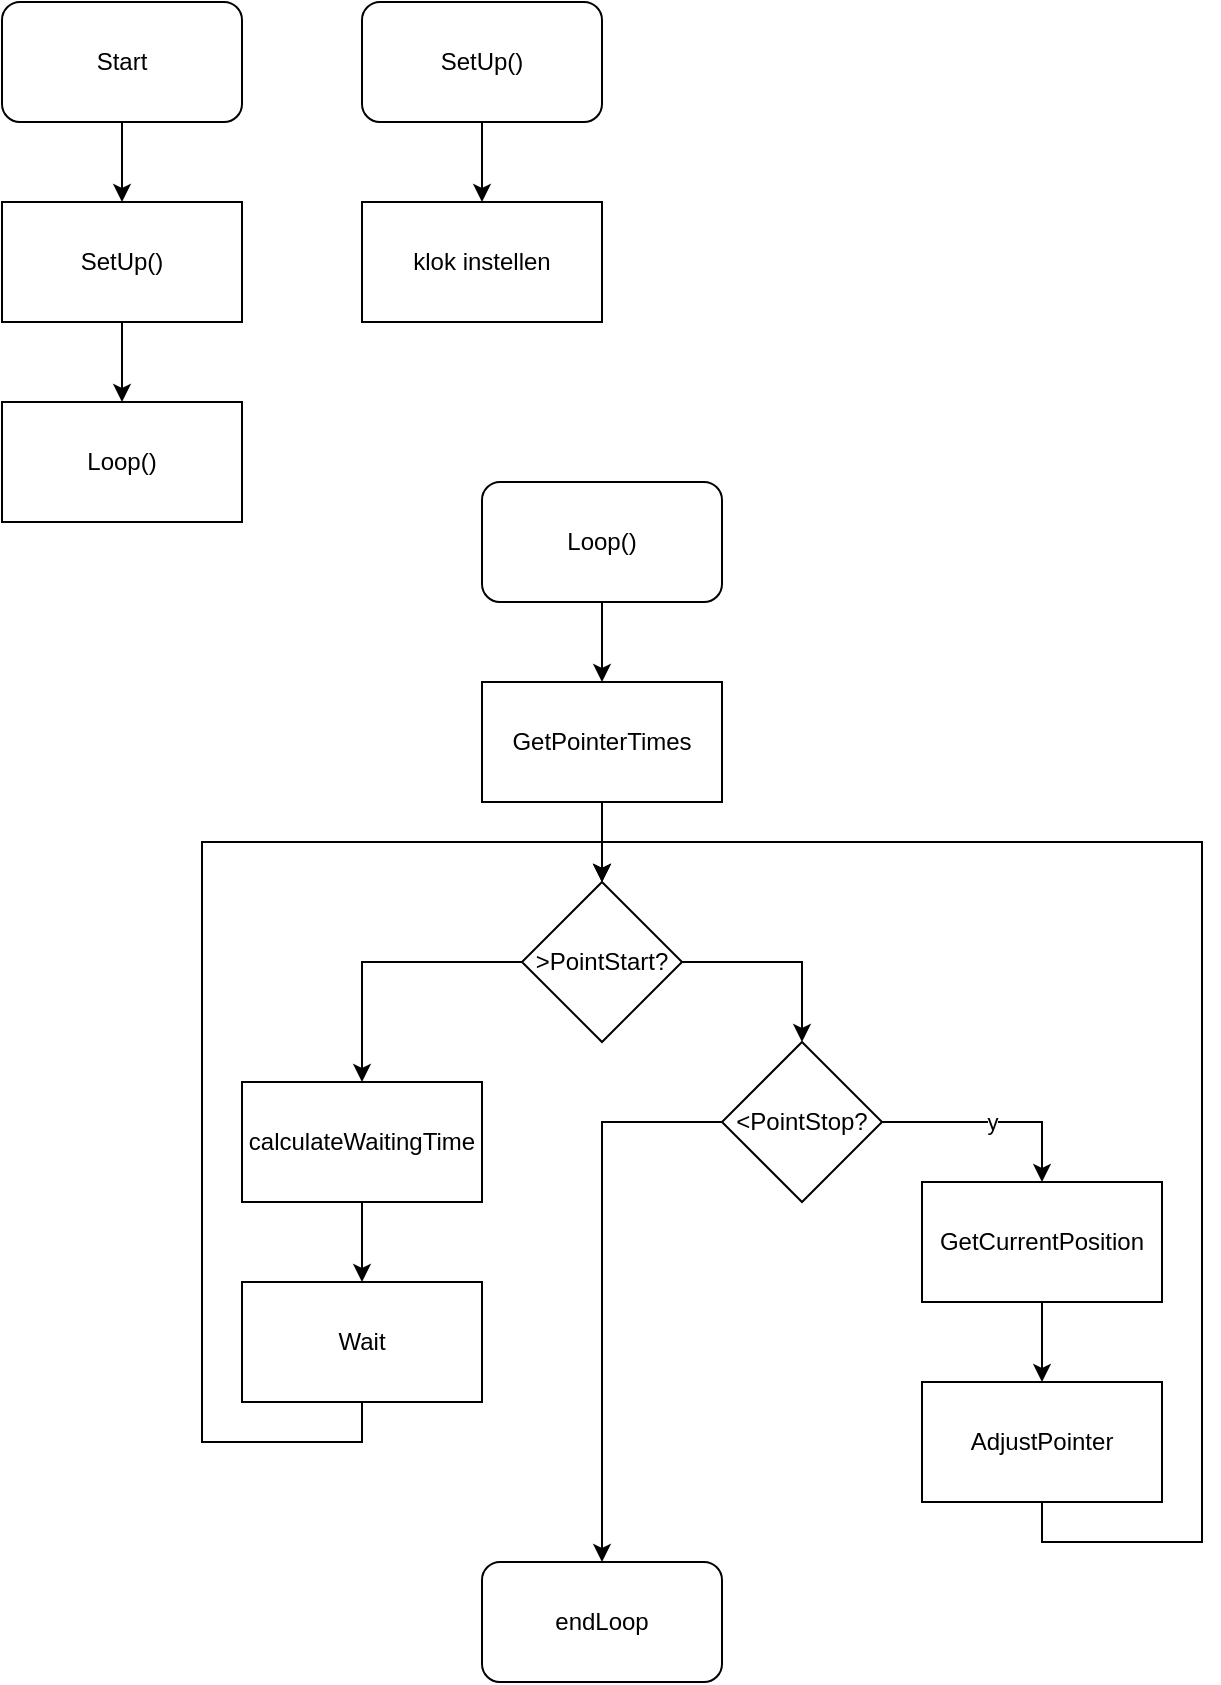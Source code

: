 <mxfile version="13.1.14" type="github"><diagram id="nDQQhAxj4RlYoFEvrxW1" name="Page-1"><mxGraphModel dx="782" dy="386" grid="1" gridSize="10" guides="1" tooltips="1" connect="1" arrows="1" fold="1" page="1" pageScale="1" pageWidth="827" pageHeight="1169" math="0" shadow="0"><root><mxCell id="0"/><mxCell id="1" parent="0"/><mxCell id="RxTnRU1faDmKkdIVSHsz-3" style="edgeStyle=orthogonalEdgeStyle;rounded=0;orthogonalLoop=1;jettySize=auto;html=1;exitX=0.5;exitY=1;exitDx=0;exitDy=0;entryX=0.5;entryY=0;entryDx=0;entryDy=0;" edge="1" parent="1" source="RxTnRU1faDmKkdIVSHsz-1" target="RxTnRU1faDmKkdIVSHsz-2"><mxGeometry relative="1" as="geometry"/></mxCell><mxCell id="RxTnRU1faDmKkdIVSHsz-1" value="Start" style="rounded=1;whiteSpace=wrap;html=1;" vertex="1" parent="1"><mxGeometry x="80" y="80" width="120" height="60" as="geometry"/></mxCell><mxCell id="RxTnRU1faDmKkdIVSHsz-5" style="edgeStyle=orthogonalEdgeStyle;rounded=0;orthogonalLoop=1;jettySize=auto;html=1;exitX=0.5;exitY=1;exitDx=0;exitDy=0;" edge="1" parent="1" source="RxTnRU1faDmKkdIVSHsz-2" target="RxTnRU1faDmKkdIVSHsz-4"><mxGeometry relative="1" as="geometry"/></mxCell><mxCell id="RxTnRU1faDmKkdIVSHsz-2" value="SetUp()" style="rounded=0;whiteSpace=wrap;html=1;" vertex="1" parent="1"><mxGeometry x="80" y="180" width="120" height="60" as="geometry"/></mxCell><mxCell id="RxTnRU1faDmKkdIVSHsz-4" value="Loop()" style="rounded=0;whiteSpace=wrap;html=1;" vertex="1" parent="1"><mxGeometry x="80" y="280" width="120" height="60" as="geometry"/></mxCell><mxCell id="RxTnRU1faDmKkdIVSHsz-8" style="edgeStyle=orthogonalEdgeStyle;rounded=0;orthogonalLoop=1;jettySize=auto;html=1;entryX=0.5;entryY=0;entryDx=0;entryDy=0;exitX=0.5;exitY=1;exitDx=0;exitDy=0;" edge="1" parent="1" source="RxTnRU1faDmKkdIVSHsz-9" target="RxTnRU1faDmKkdIVSHsz-7"><mxGeometry relative="1" as="geometry"><mxPoint x="330" y="140" as="sourcePoint"/></mxGeometry></mxCell><mxCell id="RxTnRU1faDmKkdIVSHsz-7" value="klok instellen" style="rounded=0;whiteSpace=wrap;html=1;" vertex="1" parent="1"><mxGeometry x="260" y="180" width="120" height="60" as="geometry"/></mxCell><mxCell id="RxTnRU1faDmKkdIVSHsz-9" value="SetUp()" style="rounded=1;whiteSpace=wrap;html=1;" vertex="1" parent="1"><mxGeometry x="260" y="80" width="120" height="60" as="geometry"/></mxCell><mxCell id="RxTnRU1faDmKkdIVSHsz-12" style="edgeStyle=orthogonalEdgeStyle;rounded=0;orthogonalLoop=1;jettySize=auto;html=1;exitX=0.5;exitY=1;exitDx=0;exitDy=0;entryX=0.5;entryY=0;entryDx=0;entryDy=0;" edge="1" parent="1" source="RxTnRU1faDmKkdIVSHsz-10" target="RxTnRU1faDmKkdIVSHsz-22"><mxGeometry relative="1" as="geometry"><mxPoint x="380" y="500" as="targetPoint"/></mxGeometry></mxCell><mxCell id="RxTnRU1faDmKkdIVSHsz-10" value="Loop()" style="rounded=1;whiteSpace=wrap;html=1;" vertex="1" parent="1"><mxGeometry x="320" y="320" width="120" height="60" as="geometry"/></mxCell><mxCell id="RxTnRU1faDmKkdIVSHsz-15" value="y" style="edgeStyle=orthogonalEdgeStyle;rounded=0;orthogonalLoop=1;jettySize=auto;html=1;entryX=0.5;entryY=0;entryDx=0;entryDy=0;" edge="1" parent="1" source="RxTnRU1faDmKkdIVSHsz-24" target="RxTnRU1faDmKkdIVSHsz-14"><mxGeometry relative="1" as="geometry"><mxPoint x="540" y="640" as="sourcePoint"/></mxGeometry></mxCell><mxCell id="RxTnRU1faDmKkdIVSHsz-21" style="edgeStyle=orthogonalEdgeStyle;rounded=0;orthogonalLoop=1;jettySize=auto;html=1;exitX=0.5;exitY=1;exitDx=0;exitDy=0;entryX=0.5;entryY=0;entryDx=0;entryDy=0;" edge="1" parent="1" source="RxTnRU1faDmKkdIVSHsz-14" target="RxTnRU1faDmKkdIVSHsz-20"><mxGeometry relative="1" as="geometry"/></mxCell><mxCell id="RxTnRU1faDmKkdIVSHsz-14" value="GetCurrentPosition" style="rounded=0;whiteSpace=wrap;html=1;" vertex="1" parent="1"><mxGeometry x="540" y="670" width="120" height="60" as="geometry"/></mxCell><mxCell id="RxTnRU1faDmKkdIVSHsz-29" style="edgeStyle=orthogonalEdgeStyle;rounded=0;orthogonalLoop=1;jettySize=auto;html=1;exitX=0.5;exitY=1;exitDx=0;exitDy=0;" edge="1" parent="1" source="RxTnRU1faDmKkdIVSHsz-18" target="RxTnRU1faDmKkdIVSHsz-28"><mxGeometry relative="1" as="geometry"/></mxCell><mxCell id="RxTnRU1faDmKkdIVSHsz-18" value="calculateWaitingTime" style="rounded=0;whiteSpace=wrap;html=1;" vertex="1" parent="1"><mxGeometry x="200" y="620" width="120" height="60" as="geometry"/></mxCell><mxCell id="RxTnRU1faDmKkdIVSHsz-36" style="edgeStyle=orthogonalEdgeStyle;rounded=0;orthogonalLoop=1;jettySize=auto;html=1;exitX=0.5;exitY=1;exitDx=0;exitDy=0;" edge="1" parent="1" source="RxTnRU1faDmKkdIVSHsz-20"><mxGeometry relative="1" as="geometry"><mxPoint x="380" y="520" as="targetPoint"/><Array as="points"><mxPoint x="600" y="850"/><mxPoint x="680" y="850"/><mxPoint x="680" y="500"/></Array></mxGeometry></mxCell><mxCell id="RxTnRU1faDmKkdIVSHsz-20" value="AdjustPointer" style="rounded=0;whiteSpace=wrap;html=1;" vertex="1" parent="1"><mxGeometry x="540" y="770" width="120" height="60" as="geometry"/></mxCell><mxCell id="RxTnRU1faDmKkdIVSHsz-26" style="edgeStyle=orthogonalEdgeStyle;rounded=0;orthogonalLoop=1;jettySize=auto;html=1;exitX=0.5;exitY=1;exitDx=0;exitDy=0;entryX=0.5;entryY=0;entryDx=0;entryDy=0;" edge="1" parent="1" source="RxTnRU1faDmKkdIVSHsz-22" target="RxTnRU1faDmKkdIVSHsz-23"><mxGeometry relative="1" as="geometry"/></mxCell><mxCell id="RxTnRU1faDmKkdIVSHsz-22" value="GetPointerTimes" style="rounded=0;whiteSpace=wrap;html=1;" vertex="1" parent="1"><mxGeometry x="320" y="420" width="120" height="60" as="geometry"/></mxCell><mxCell id="RxTnRU1faDmKkdIVSHsz-25" style="edgeStyle=orthogonalEdgeStyle;rounded=0;orthogonalLoop=1;jettySize=auto;html=1;exitX=1;exitY=0.5;exitDx=0;exitDy=0;entryX=0.5;entryY=0;entryDx=0;entryDy=0;" edge="1" parent="1" source="RxTnRU1faDmKkdIVSHsz-23" target="RxTnRU1faDmKkdIVSHsz-24"><mxGeometry relative="1" as="geometry"/></mxCell><mxCell id="RxTnRU1faDmKkdIVSHsz-27" style="edgeStyle=orthogonalEdgeStyle;rounded=0;orthogonalLoop=1;jettySize=auto;html=1;exitX=0;exitY=0.5;exitDx=0;exitDy=0;entryX=0.5;entryY=0;entryDx=0;entryDy=0;" edge="1" parent="1" source="RxTnRU1faDmKkdIVSHsz-23" target="RxTnRU1faDmKkdIVSHsz-18"><mxGeometry relative="1" as="geometry"/></mxCell><mxCell id="RxTnRU1faDmKkdIVSHsz-23" value="&amp;gt;PointStart?" style="rhombus;whiteSpace=wrap;html=1;" vertex="1" parent="1"><mxGeometry x="340" y="520" width="80" height="80" as="geometry"/></mxCell><mxCell id="RxTnRU1faDmKkdIVSHsz-35" style="edgeStyle=orthogonalEdgeStyle;rounded=0;orthogonalLoop=1;jettySize=auto;html=1;exitX=0;exitY=0.5;exitDx=0;exitDy=0;" edge="1" parent="1" source="RxTnRU1faDmKkdIVSHsz-24" target="RxTnRU1faDmKkdIVSHsz-32"><mxGeometry relative="1" as="geometry"/></mxCell><mxCell id="RxTnRU1faDmKkdIVSHsz-24" value="&amp;lt;PointStop?" style="rhombus;whiteSpace=wrap;html=1;" vertex="1" parent="1"><mxGeometry x="440" y="600" width="80" height="80" as="geometry"/></mxCell><mxCell id="RxTnRU1faDmKkdIVSHsz-30" style="edgeStyle=orthogonalEdgeStyle;rounded=0;orthogonalLoop=1;jettySize=auto;html=1;exitX=0.5;exitY=1;exitDx=0;exitDy=0;entryX=0.5;entryY=0;entryDx=0;entryDy=0;" edge="1" parent="1" source="RxTnRU1faDmKkdIVSHsz-28" target="RxTnRU1faDmKkdIVSHsz-23"><mxGeometry relative="1" as="geometry"><Array as="points"><mxPoint x="260" y="800"/><mxPoint x="180" y="800"/><mxPoint x="180" y="500"/><mxPoint x="380" y="500"/></Array></mxGeometry></mxCell><mxCell id="RxTnRU1faDmKkdIVSHsz-28" value="Wait" style="rounded=0;whiteSpace=wrap;html=1;" vertex="1" parent="1"><mxGeometry x="200" y="720" width="120" height="60" as="geometry"/></mxCell><mxCell id="RxTnRU1faDmKkdIVSHsz-32" value="endLoop" style="rounded=1;whiteSpace=wrap;html=1;" vertex="1" parent="1"><mxGeometry x="320" y="860" width="120" height="60" as="geometry"/></mxCell></root></mxGraphModel></diagram></mxfile>